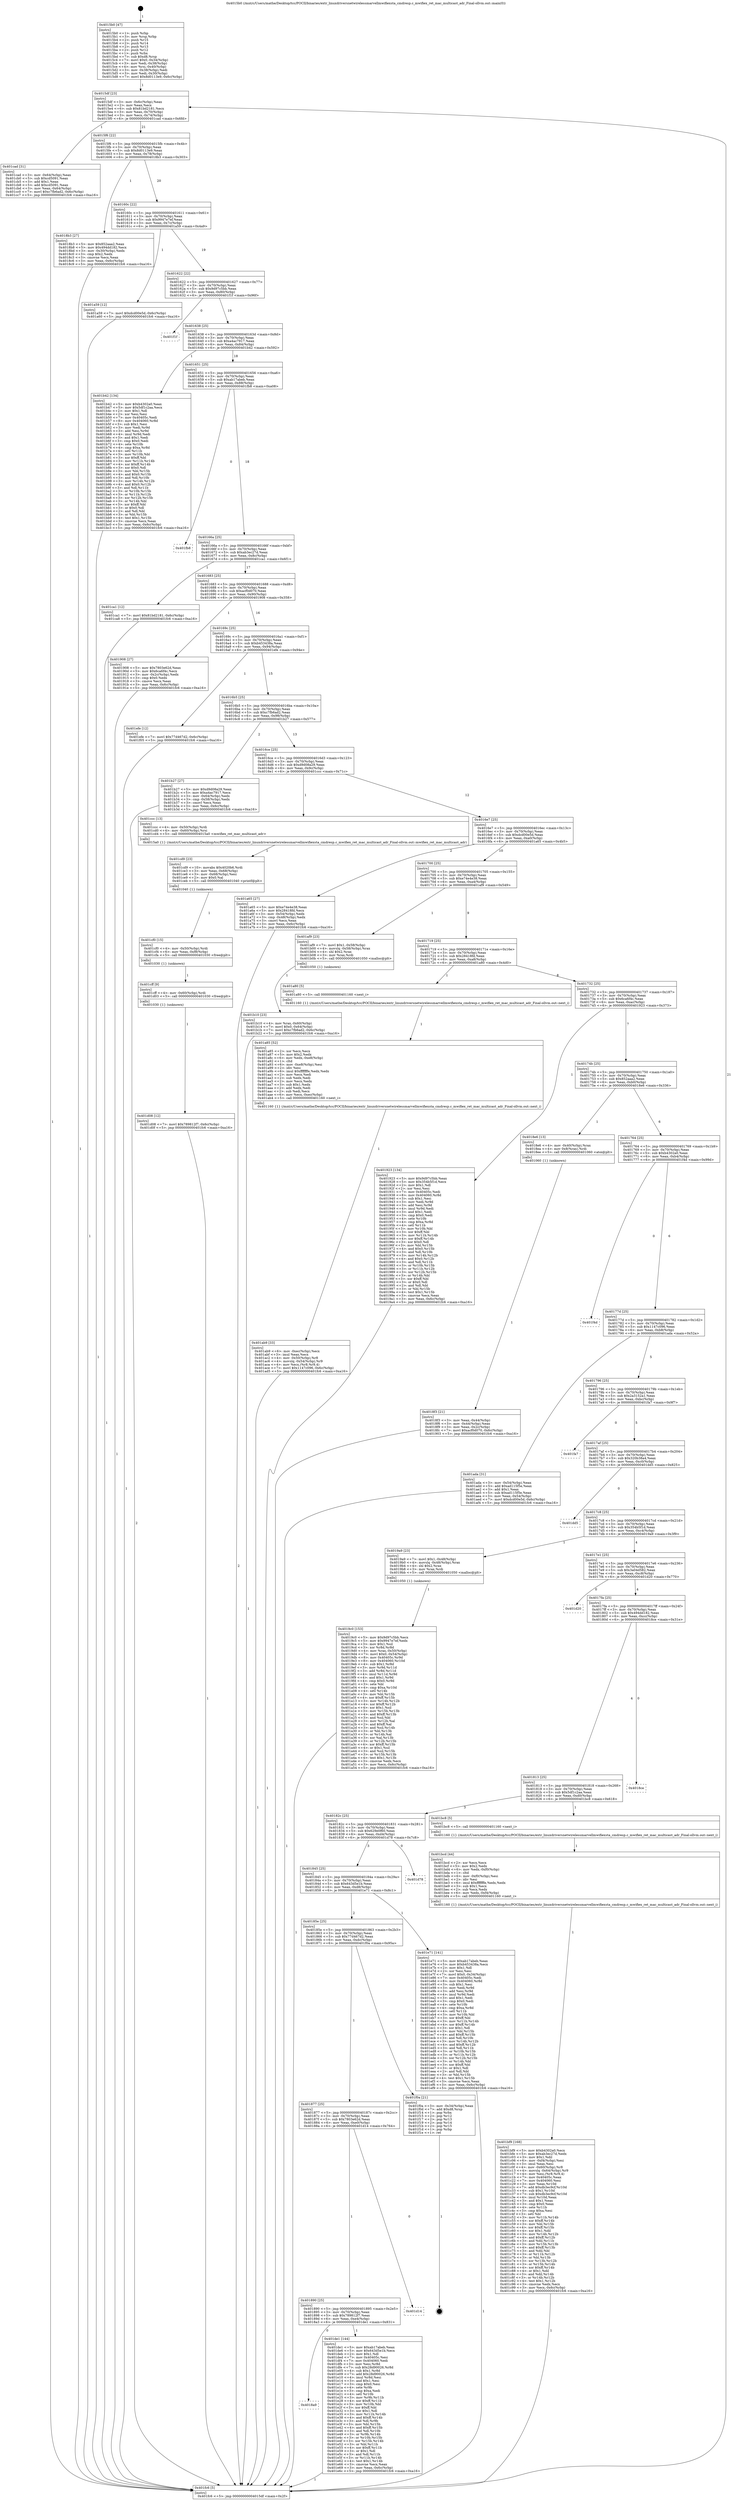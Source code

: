 digraph "0x4015b0" {
  label = "0x4015b0 (/mnt/c/Users/mathe/Desktop/tcc/POCII/binaries/extr_linuxdriversnetwirelessmarvellmwifiexsta_cmdresp.c_mwifiex_ret_mac_multicast_adr_Final-ollvm.out::main(0))"
  labelloc = "t"
  node[shape=record]

  Entry [label="",width=0.3,height=0.3,shape=circle,fillcolor=black,style=filled]
  "0x4015df" [label="{
     0x4015df [23]\l
     | [instrs]\l
     &nbsp;&nbsp;0x4015df \<+3\>: mov -0x6c(%rbp),%eax\l
     &nbsp;&nbsp;0x4015e2 \<+2\>: mov %eax,%ecx\l
     &nbsp;&nbsp;0x4015e4 \<+6\>: sub $0x81bd2181,%ecx\l
     &nbsp;&nbsp;0x4015ea \<+3\>: mov %eax,-0x70(%rbp)\l
     &nbsp;&nbsp;0x4015ed \<+3\>: mov %ecx,-0x74(%rbp)\l
     &nbsp;&nbsp;0x4015f0 \<+6\>: je 0000000000401cad \<main+0x6fd\>\l
  }"]
  "0x401cad" [label="{
     0x401cad [31]\l
     | [instrs]\l
     &nbsp;&nbsp;0x401cad \<+3\>: mov -0x64(%rbp),%eax\l
     &nbsp;&nbsp;0x401cb0 \<+5\>: sub $0xcd5091,%eax\l
     &nbsp;&nbsp;0x401cb5 \<+3\>: add $0x1,%eax\l
     &nbsp;&nbsp;0x401cb8 \<+5\>: add $0xcd5091,%eax\l
     &nbsp;&nbsp;0x401cbd \<+3\>: mov %eax,-0x64(%rbp)\l
     &nbsp;&nbsp;0x401cc0 \<+7\>: movl $0xc7fb6ad2,-0x6c(%rbp)\l
     &nbsp;&nbsp;0x401cc7 \<+5\>: jmp 0000000000401fc6 \<main+0xa16\>\l
  }"]
  "0x4015f6" [label="{
     0x4015f6 [22]\l
     | [instrs]\l
     &nbsp;&nbsp;0x4015f6 \<+5\>: jmp 00000000004015fb \<main+0x4b\>\l
     &nbsp;&nbsp;0x4015fb \<+3\>: mov -0x70(%rbp),%eax\l
     &nbsp;&nbsp;0x4015fe \<+5\>: sub $0x8d0113e9,%eax\l
     &nbsp;&nbsp;0x401603 \<+3\>: mov %eax,-0x78(%rbp)\l
     &nbsp;&nbsp;0x401606 \<+6\>: je 00000000004018b3 \<main+0x303\>\l
  }"]
  Exit [label="",width=0.3,height=0.3,shape=circle,fillcolor=black,style=filled,peripheries=2]
  "0x4018b3" [label="{
     0x4018b3 [27]\l
     | [instrs]\l
     &nbsp;&nbsp;0x4018b3 \<+5\>: mov $0x852aaa2,%eax\l
     &nbsp;&nbsp;0x4018b8 \<+5\>: mov $0x494dd182,%ecx\l
     &nbsp;&nbsp;0x4018bd \<+3\>: mov -0x30(%rbp),%edx\l
     &nbsp;&nbsp;0x4018c0 \<+3\>: cmp $0x2,%edx\l
     &nbsp;&nbsp;0x4018c3 \<+3\>: cmovne %ecx,%eax\l
     &nbsp;&nbsp;0x4018c6 \<+3\>: mov %eax,-0x6c(%rbp)\l
     &nbsp;&nbsp;0x4018c9 \<+5\>: jmp 0000000000401fc6 \<main+0xa16\>\l
  }"]
  "0x40160c" [label="{
     0x40160c [22]\l
     | [instrs]\l
     &nbsp;&nbsp;0x40160c \<+5\>: jmp 0000000000401611 \<main+0x61\>\l
     &nbsp;&nbsp;0x401611 \<+3\>: mov -0x70(%rbp),%eax\l
     &nbsp;&nbsp;0x401614 \<+5\>: sub $0x9947e7ef,%eax\l
     &nbsp;&nbsp;0x401619 \<+3\>: mov %eax,-0x7c(%rbp)\l
     &nbsp;&nbsp;0x40161c \<+6\>: je 0000000000401a59 \<main+0x4a9\>\l
  }"]
  "0x401fc6" [label="{
     0x401fc6 [5]\l
     | [instrs]\l
     &nbsp;&nbsp;0x401fc6 \<+5\>: jmp 00000000004015df \<main+0x2f\>\l
  }"]
  "0x4015b0" [label="{
     0x4015b0 [47]\l
     | [instrs]\l
     &nbsp;&nbsp;0x4015b0 \<+1\>: push %rbp\l
     &nbsp;&nbsp;0x4015b1 \<+3\>: mov %rsp,%rbp\l
     &nbsp;&nbsp;0x4015b4 \<+2\>: push %r15\l
     &nbsp;&nbsp;0x4015b6 \<+2\>: push %r14\l
     &nbsp;&nbsp;0x4015b8 \<+2\>: push %r13\l
     &nbsp;&nbsp;0x4015ba \<+2\>: push %r12\l
     &nbsp;&nbsp;0x4015bc \<+1\>: push %rbx\l
     &nbsp;&nbsp;0x4015bd \<+7\>: sub $0xd8,%rsp\l
     &nbsp;&nbsp;0x4015c4 \<+7\>: movl $0x0,-0x34(%rbp)\l
     &nbsp;&nbsp;0x4015cb \<+3\>: mov %edi,-0x38(%rbp)\l
     &nbsp;&nbsp;0x4015ce \<+4\>: mov %rsi,-0x40(%rbp)\l
     &nbsp;&nbsp;0x4015d2 \<+3\>: mov -0x38(%rbp),%edi\l
     &nbsp;&nbsp;0x4015d5 \<+3\>: mov %edi,-0x30(%rbp)\l
     &nbsp;&nbsp;0x4015d8 \<+7\>: movl $0x8d0113e9,-0x6c(%rbp)\l
  }"]
  "0x4018a9" [label="{
     0x4018a9\l
  }", style=dashed]
  "0x401a59" [label="{
     0x401a59 [12]\l
     | [instrs]\l
     &nbsp;&nbsp;0x401a59 \<+7\>: movl $0xdcd00e5d,-0x6c(%rbp)\l
     &nbsp;&nbsp;0x401a60 \<+5\>: jmp 0000000000401fc6 \<main+0xa16\>\l
  }"]
  "0x401622" [label="{
     0x401622 [22]\l
     | [instrs]\l
     &nbsp;&nbsp;0x401622 \<+5\>: jmp 0000000000401627 \<main+0x77\>\l
     &nbsp;&nbsp;0x401627 \<+3\>: mov -0x70(%rbp),%eax\l
     &nbsp;&nbsp;0x40162a \<+5\>: sub $0x9d97c5bb,%eax\l
     &nbsp;&nbsp;0x40162f \<+3\>: mov %eax,-0x80(%rbp)\l
     &nbsp;&nbsp;0x401632 \<+6\>: je 0000000000401f1f \<main+0x96f\>\l
  }"]
  "0x401de1" [label="{
     0x401de1 [144]\l
     | [instrs]\l
     &nbsp;&nbsp;0x401de1 \<+5\>: mov $0xab17abeb,%eax\l
     &nbsp;&nbsp;0x401de6 \<+5\>: mov $0x643d5e1b,%ecx\l
     &nbsp;&nbsp;0x401deb \<+2\>: mov $0x1,%dl\l
     &nbsp;&nbsp;0x401ded \<+7\>: mov 0x40405c,%esi\l
     &nbsp;&nbsp;0x401df4 \<+7\>: mov 0x404060,%edi\l
     &nbsp;&nbsp;0x401dfb \<+3\>: mov %esi,%r8d\l
     &nbsp;&nbsp;0x401dfe \<+7\>: sub $0x28d90026,%r8d\l
     &nbsp;&nbsp;0x401e05 \<+4\>: sub $0x1,%r8d\l
     &nbsp;&nbsp;0x401e09 \<+7\>: add $0x28d90026,%r8d\l
     &nbsp;&nbsp;0x401e10 \<+4\>: imul %r8d,%esi\l
     &nbsp;&nbsp;0x401e14 \<+3\>: and $0x1,%esi\l
     &nbsp;&nbsp;0x401e17 \<+3\>: cmp $0x0,%esi\l
     &nbsp;&nbsp;0x401e1a \<+4\>: sete %r9b\l
     &nbsp;&nbsp;0x401e1e \<+3\>: cmp $0xa,%edi\l
     &nbsp;&nbsp;0x401e21 \<+4\>: setl %r10b\l
     &nbsp;&nbsp;0x401e25 \<+3\>: mov %r9b,%r11b\l
     &nbsp;&nbsp;0x401e28 \<+4\>: xor $0xff,%r11b\l
     &nbsp;&nbsp;0x401e2c \<+3\>: mov %r10b,%bl\l
     &nbsp;&nbsp;0x401e2f \<+3\>: xor $0xff,%bl\l
     &nbsp;&nbsp;0x401e32 \<+3\>: xor $0x1,%dl\l
     &nbsp;&nbsp;0x401e35 \<+3\>: mov %r11b,%r14b\l
     &nbsp;&nbsp;0x401e38 \<+4\>: and $0xff,%r14b\l
     &nbsp;&nbsp;0x401e3c \<+3\>: and %dl,%r9b\l
     &nbsp;&nbsp;0x401e3f \<+3\>: mov %bl,%r15b\l
     &nbsp;&nbsp;0x401e42 \<+4\>: and $0xff,%r15b\l
     &nbsp;&nbsp;0x401e46 \<+3\>: and %dl,%r10b\l
     &nbsp;&nbsp;0x401e49 \<+3\>: or %r9b,%r14b\l
     &nbsp;&nbsp;0x401e4c \<+3\>: or %r10b,%r15b\l
     &nbsp;&nbsp;0x401e4f \<+3\>: xor %r15b,%r14b\l
     &nbsp;&nbsp;0x401e52 \<+3\>: or %bl,%r11b\l
     &nbsp;&nbsp;0x401e55 \<+4\>: xor $0xff,%r11b\l
     &nbsp;&nbsp;0x401e59 \<+3\>: or $0x1,%dl\l
     &nbsp;&nbsp;0x401e5c \<+3\>: and %dl,%r11b\l
     &nbsp;&nbsp;0x401e5f \<+3\>: or %r11b,%r14b\l
     &nbsp;&nbsp;0x401e62 \<+4\>: test $0x1,%r14b\l
     &nbsp;&nbsp;0x401e66 \<+3\>: cmovne %ecx,%eax\l
     &nbsp;&nbsp;0x401e69 \<+3\>: mov %eax,-0x6c(%rbp)\l
     &nbsp;&nbsp;0x401e6c \<+5\>: jmp 0000000000401fc6 \<main+0xa16\>\l
  }"]
  "0x401f1f" [label="{
     0x401f1f\l
  }", style=dashed]
  "0x401638" [label="{
     0x401638 [25]\l
     | [instrs]\l
     &nbsp;&nbsp;0x401638 \<+5\>: jmp 000000000040163d \<main+0x8d\>\l
     &nbsp;&nbsp;0x40163d \<+3\>: mov -0x70(%rbp),%eax\l
     &nbsp;&nbsp;0x401640 \<+5\>: sub $0xa4ac7917,%eax\l
     &nbsp;&nbsp;0x401645 \<+6\>: mov %eax,-0x84(%rbp)\l
     &nbsp;&nbsp;0x40164b \<+6\>: je 0000000000401b42 \<main+0x592\>\l
  }"]
  "0x401890" [label="{
     0x401890 [25]\l
     | [instrs]\l
     &nbsp;&nbsp;0x401890 \<+5\>: jmp 0000000000401895 \<main+0x2e5\>\l
     &nbsp;&nbsp;0x401895 \<+3\>: mov -0x70(%rbp),%eax\l
     &nbsp;&nbsp;0x401898 \<+5\>: sub $0x789812f7,%eax\l
     &nbsp;&nbsp;0x40189d \<+6\>: mov %eax,-0xe4(%rbp)\l
     &nbsp;&nbsp;0x4018a3 \<+6\>: je 0000000000401de1 \<main+0x831\>\l
  }"]
  "0x401b42" [label="{
     0x401b42 [134]\l
     | [instrs]\l
     &nbsp;&nbsp;0x401b42 \<+5\>: mov $0xb4302a0,%eax\l
     &nbsp;&nbsp;0x401b47 \<+5\>: mov $0x5df1c2aa,%ecx\l
     &nbsp;&nbsp;0x401b4c \<+2\>: mov $0x1,%dl\l
     &nbsp;&nbsp;0x401b4e \<+2\>: xor %esi,%esi\l
     &nbsp;&nbsp;0x401b50 \<+7\>: mov 0x40405c,%edi\l
     &nbsp;&nbsp;0x401b57 \<+8\>: mov 0x404060,%r8d\l
     &nbsp;&nbsp;0x401b5f \<+3\>: sub $0x1,%esi\l
     &nbsp;&nbsp;0x401b62 \<+3\>: mov %edi,%r9d\l
     &nbsp;&nbsp;0x401b65 \<+3\>: add %esi,%r9d\l
     &nbsp;&nbsp;0x401b68 \<+4\>: imul %r9d,%edi\l
     &nbsp;&nbsp;0x401b6c \<+3\>: and $0x1,%edi\l
     &nbsp;&nbsp;0x401b6f \<+3\>: cmp $0x0,%edi\l
     &nbsp;&nbsp;0x401b72 \<+4\>: sete %r10b\l
     &nbsp;&nbsp;0x401b76 \<+4\>: cmp $0xa,%r8d\l
     &nbsp;&nbsp;0x401b7a \<+4\>: setl %r11b\l
     &nbsp;&nbsp;0x401b7e \<+3\>: mov %r10b,%bl\l
     &nbsp;&nbsp;0x401b81 \<+3\>: xor $0xff,%bl\l
     &nbsp;&nbsp;0x401b84 \<+3\>: mov %r11b,%r14b\l
     &nbsp;&nbsp;0x401b87 \<+4\>: xor $0xff,%r14b\l
     &nbsp;&nbsp;0x401b8b \<+3\>: xor $0x0,%dl\l
     &nbsp;&nbsp;0x401b8e \<+3\>: mov %bl,%r15b\l
     &nbsp;&nbsp;0x401b91 \<+4\>: and $0x0,%r15b\l
     &nbsp;&nbsp;0x401b95 \<+3\>: and %dl,%r10b\l
     &nbsp;&nbsp;0x401b98 \<+3\>: mov %r14b,%r12b\l
     &nbsp;&nbsp;0x401b9b \<+4\>: and $0x0,%r12b\l
     &nbsp;&nbsp;0x401b9f \<+3\>: and %dl,%r11b\l
     &nbsp;&nbsp;0x401ba2 \<+3\>: or %r10b,%r15b\l
     &nbsp;&nbsp;0x401ba5 \<+3\>: or %r11b,%r12b\l
     &nbsp;&nbsp;0x401ba8 \<+3\>: xor %r12b,%r15b\l
     &nbsp;&nbsp;0x401bab \<+3\>: or %r14b,%bl\l
     &nbsp;&nbsp;0x401bae \<+3\>: xor $0xff,%bl\l
     &nbsp;&nbsp;0x401bb1 \<+3\>: or $0x0,%dl\l
     &nbsp;&nbsp;0x401bb4 \<+2\>: and %dl,%bl\l
     &nbsp;&nbsp;0x401bb6 \<+3\>: or %bl,%r15b\l
     &nbsp;&nbsp;0x401bb9 \<+4\>: test $0x1,%r15b\l
     &nbsp;&nbsp;0x401bbd \<+3\>: cmovne %ecx,%eax\l
     &nbsp;&nbsp;0x401bc0 \<+3\>: mov %eax,-0x6c(%rbp)\l
     &nbsp;&nbsp;0x401bc3 \<+5\>: jmp 0000000000401fc6 \<main+0xa16\>\l
  }"]
  "0x401651" [label="{
     0x401651 [25]\l
     | [instrs]\l
     &nbsp;&nbsp;0x401651 \<+5\>: jmp 0000000000401656 \<main+0xa6\>\l
     &nbsp;&nbsp;0x401656 \<+3\>: mov -0x70(%rbp),%eax\l
     &nbsp;&nbsp;0x401659 \<+5\>: sub $0xab17abeb,%eax\l
     &nbsp;&nbsp;0x40165e \<+6\>: mov %eax,-0x88(%rbp)\l
     &nbsp;&nbsp;0x401664 \<+6\>: je 0000000000401fb8 \<main+0xa08\>\l
  }"]
  "0x401d14" [label="{
     0x401d14\l
  }", style=dashed]
  "0x401fb8" [label="{
     0x401fb8\l
  }", style=dashed]
  "0x40166a" [label="{
     0x40166a [25]\l
     | [instrs]\l
     &nbsp;&nbsp;0x40166a \<+5\>: jmp 000000000040166f \<main+0xbf\>\l
     &nbsp;&nbsp;0x40166f \<+3\>: mov -0x70(%rbp),%eax\l
     &nbsp;&nbsp;0x401672 \<+5\>: sub $0xab3ec27d,%eax\l
     &nbsp;&nbsp;0x401677 \<+6\>: mov %eax,-0x8c(%rbp)\l
     &nbsp;&nbsp;0x40167d \<+6\>: je 0000000000401ca1 \<main+0x6f1\>\l
  }"]
  "0x401877" [label="{
     0x401877 [25]\l
     | [instrs]\l
     &nbsp;&nbsp;0x401877 \<+5\>: jmp 000000000040187c \<main+0x2cc\>\l
     &nbsp;&nbsp;0x40187c \<+3\>: mov -0x70(%rbp),%eax\l
     &nbsp;&nbsp;0x40187f \<+5\>: sub $0x7803e62d,%eax\l
     &nbsp;&nbsp;0x401884 \<+6\>: mov %eax,-0xe0(%rbp)\l
     &nbsp;&nbsp;0x40188a \<+6\>: je 0000000000401d14 \<main+0x764\>\l
  }"]
  "0x401ca1" [label="{
     0x401ca1 [12]\l
     | [instrs]\l
     &nbsp;&nbsp;0x401ca1 \<+7\>: movl $0x81bd2181,-0x6c(%rbp)\l
     &nbsp;&nbsp;0x401ca8 \<+5\>: jmp 0000000000401fc6 \<main+0xa16\>\l
  }"]
  "0x401683" [label="{
     0x401683 [25]\l
     | [instrs]\l
     &nbsp;&nbsp;0x401683 \<+5\>: jmp 0000000000401688 \<main+0xd8\>\l
     &nbsp;&nbsp;0x401688 \<+3\>: mov -0x70(%rbp),%eax\l
     &nbsp;&nbsp;0x40168b \<+5\>: sub $0xacf0d070,%eax\l
     &nbsp;&nbsp;0x401690 \<+6\>: mov %eax,-0x90(%rbp)\l
     &nbsp;&nbsp;0x401696 \<+6\>: je 0000000000401908 \<main+0x358\>\l
  }"]
  "0x401f0a" [label="{
     0x401f0a [21]\l
     | [instrs]\l
     &nbsp;&nbsp;0x401f0a \<+3\>: mov -0x34(%rbp),%eax\l
     &nbsp;&nbsp;0x401f0d \<+7\>: add $0xd8,%rsp\l
     &nbsp;&nbsp;0x401f14 \<+1\>: pop %rbx\l
     &nbsp;&nbsp;0x401f15 \<+2\>: pop %r12\l
     &nbsp;&nbsp;0x401f17 \<+2\>: pop %r13\l
     &nbsp;&nbsp;0x401f19 \<+2\>: pop %r14\l
     &nbsp;&nbsp;0x401f1b \<+2\>: pop %r15\l
     &nbsp;&nbsp;0x401f1d \<+1\>: pop %rbp\l
     &nbsp;&nbsp;0x401f1e \<+1\>: ret\l
  }"]
  "0x401908" [label="{
     0x401908 [27]\l
     | [instrs]\l
     &nbsp;&nbsp;0x401908 \<+5\>: mov $0x7803e62d,%eax\l
     &nbsp;&nbsp;0x40190d \<+5\>: mov $0x6ca6f4c,%ecx\l
     &nbsp;&nbsp;0x401912 \<+3\>: mov -0x2c(%rbp),%edx\l
     &nbsp;&nbsp;0x401915 \<+3\>: cmp $0x0,%edx\l
     &nbsp;&nbsp;0x401918 \<+3\>: cmove %ecx,%eax\l
     &nbsp;&nbsp;0x40191b \<+3\>: mov %eax,-0x6c(%rbp)\l
     &nbsp;&nbsp;0x40191e \<+5\>: jmp 0000000000401fc6 \<main+0xa16\>\l
  }"]
  "0x40169c" [label="{
     0x40169c [25]\l
     | [instrs]\l
     &nbsp;&nbsp;0x40169c \<+5\>: jmp 00000000004016a1 \<main+0xf1\>\l
     &nbsp;&nbsp;0x4016a1 \<+3\>: mov -0x70(%rbp),%eax\l
     &nbsp;&nbsp;0x4016a4 \<+5\>: sub $0xb453438a,%eax\l
     &nbsp;&nbsp;0x4016a9 \<+6\>: mov %eax,-0x94(%rbp)\l
     &nbsp;&nbsp;0x4016af \<+6\>: je 0000000000401efe \<main+0x94e\>\l
  }"]
  "0x40185e" [label="{
     0x40185e [25]\l
     | [instrs]\l
     &nbsp;&nbsp;0x40185e \<+5\>: jmp 0000000000401863 \<main+0x2b3\>\l
     &nbsp;&nbsp;0x401863 \<+3\>: mov -0x70(%rbp),%eax\l
     &nbsp;&nbsp;0x401866 \<+5\>: sub $0x77d467d2,%eax\l
     &nbsp;&nbsp;0x40186b \<+6\>: mov %eax,-0xdc(%rbp)\l
     &nbsp;&nbsp;0x401871 \<+6\>: je 0000000000401f0a \<main+0x95a\>\l
  }"]
  "0x401efe" [label="{
     0x401efe [12]\l
     | [instrs]\l
     &nbsp;&nbsp;0x401efe \<+7\>: movl $0x77d467d2,-0x6c(%rbp)\l
     &nbsp;&nbsp;0x401f05 \<+5\>: jmp 0000000000401fc6 \<main+0xa16\>\l
  }"]
  "0x4016b5" [label="{
     0x4016b5 [25]\l
     | [instrs]\l
     &nbsp;&nbsp;0x4016b5 \<+5\>: jmp 00000000004016ba \<main+0x10a\>\l
     &nbsp;&nbsp;0x4016ba \<+3\>: mov -0x70(%rbp),%eax\l
     &nbsp;&nbsp;0x4016bd \<+5\>: sub $0xc7fb6ad2,%eax\l
     &nbsp;&nbsp;0x4016c2 \<+6\>: mov %eax,-0x98(%rbp)\l
     &nbsp;&nbsp;0x4016c8 \<+6\>: je 0000000000401b27 \<main+0x577\>\l
  }"]
  "0x401e71" [label="{
     0x401e71 [141]\l
     | [instrs]\l
     &nbsp;&nbsp;0x401e71 \<+5\>: mov $0xab17abeb,%eax\l
     &nbsp;&nbsp;0x401e76 \<+5\>: mov $0xb453438a,%ecx\l
     &nbsp;&nbsp;0x401e7b \<+2\>: mov $0x1,%dl\l
     &nbsp;&nbsp;0x401e7d \<+2\>: xor %esi,%esi\l
     &nbsp;&nbsp;0x401e7f \<+7\>: movl $0x0,-0x34(%rbp)\l
     &nbsp;&nbsp;0x401e86 \<+7\>: mov 0x40405c,%edi\l
     &nbsp;&nbsp;0x401e8d \<+8\>: mov 0x404060,%r8d\l
     &nbsp;&nbsp;0x401e95 \<+3\>: sub $0x1,%esi\l
     &nbsp;&nbsp;0x401e98 \<+3\>: mov %edi,%r9d\l
     &nbsp;&nbsp;0x401e9b \<+3\>: add %esi,%r9d\l
     &nbsp;&nbsp;0x401e9e \<+4\>: imul %r9d,%edi\l
     &nbsp;&nbsp;0x401ea2 \<+3\>: and $0x1,%edi\l
     &nbsp;&nbsp;0x401ea5 \<+3\>: cmp $0x0,%edi\l
     &nbsp;&nbsp;0x401ea8 \<+4\>: sete %r10b\l
     &nbsp;&nbsp;0x401eac \<+4\>: cmp $0xa,%r8d\l
     &nbsp;&nbsp;0x401eb0 \<+4\>: setl %r11b\l
     &nbsp;&nbsp;0x401eb4 \<+3\>: mov %r10b,%bl\l
     &nbsp;&nbsp;0x401eb7 \<+3\>: xor $0xff,%bl\l
     &nbsp;&nbsp;0x401eba \<+3\>: mov %r11b,%r14b\l
     &nbsp;&nbsp;0x401ebd \<+4\>: xor $0xff,%r14b\l
     &nbsp;&nbsp;0x401ec1 \<+3\>: xor $0x1,%dl\l
     &nbsp;&nbsp;0x401ec4 \<+3\>: mov %bl,%r15b\l
     &nbsp;&nbsp;0x401ec7 \<+4\>: and $0xff,%r15b\l
     &nbsp;&nbsp;0x401ecb \<+3\>: and %dl,%r10b\l
     &nbsp;&nbsp;0x401ece \<+3\>: mov %r14b,%r12b\l
     &nbsp;&nbsp;0x401ed1 \<+4\>: and $0xff,%r12b\l
     &nbsp;&nbsp;0x401ed5 \<+3\>: and %dl,%r11b\l
     &nbsp;&nbsp;0x401ed8 \<+3\>: or %r10b,%r15b\l
     &nbsp;&nbsp;0x401edb \<+3\>: or %r11b,%r12b\l
     &nbsp;&nbsp;0x401ede \<+3\>: xor %r12b,%r15b\l
     &nbsp;&nbsp;0x401ee1 \<+3\>: or %r14b,%bl\l
     &nbsp;&nbsp;0x401ee4 \<+3\>: xor $0xff,%bl\l
     &nbsp;&nbsp;0x401ee7 \<+3\>: or $0x1,%dl\l
     &nbsp;&nbsp;0x401eea \<+2\>: and %dl,%bl\l
     &nbsp;&nbsp;0x401eec \<+3\>: or %bl,%r15b\l
     &nbsp;&nbsp;0x401eef \<+4\>: test $0x1,%r15b\l
     &nbsp;&nbsp;0x401ef3 \<+3\>: cmovne %ecx,%eax\l
     &nbsp;&nbsp;0x401ef6 \<+3\>: mov %eax,-0x6c(%rbp)\l
     &nbsp;&nbsp;0x401ef9 \<+5\>: jmp 0000000000401fc6 \<main+0xa16\>\l
  }"]
  "0x401b27" [label="{
     0x401b27 [27]\l
     | [instrs]\l
     &nbsp;&nbsp;0x401b27 \<+5\>: mov $0xd9d08a29,%eax\l
     &nbsp;&nbsp;0x401b2c \<+5\>: mov $0xa4ac7917,%ecx\l
     &nbsp;&nbsp;0x401b31 \<+3\>: mov -0x64(%rbp),%edx\l
     &nbsp;&nbsp;0x401b34 \<+3\>: cmp -0x58(%rbp),%edx\l
     &nbsp;&nbsp;0x401b37 \<+3\>: cmovl %ecx,%eax\l
     &nbsp;&nbsp;0x401b3a \<+3\>: mov %eax,-0x6c(%rbp)\l
     &nbsp;&nbsp;0x401b3d \<+5\>: jmp 0000000000401fc6 \<main+0xa16\>\l
  }"]
  "0x4016ce" [label="{
     0x4016ce [25]\l
     | [instrs]\l
     &nbsp;&nbsp;0x4016ce \<+5\>: jmp 00000000004016d3 \<main+0x123\>\l
     &nbsp;&nbsp;0x4016d3 \<+3\>: mov -0x70(%rbp),%eax\l
     &nbsp;&nbsp;0x4016d6 \<+5\>: sub $0xd9d08a29,%eax\l
     &nbsp;&nbsp;0x4016db \<+6\>: mov %eax,-0x9c(%rbp)\l
     &nbsp;&nbsp;0x4016e1 \<+6\>: je 0000000000401ccc \<main+0x71c\>\l
  }"]
  "0x401845" [label="{
     0x401845 [25]\l
     | [instrs]\l
     &nbsp;&nbsp;0x401845 \<+5\>: jmp 000000000040184a \<main+0x29a\>\l
     &nbsp;&nbsp;0x40184a \<+3\>: mov -0x70(%rbp),%eax\l
     &nbsp;&nbsp;0x40184d \<+5\>: sub $0x643d5e1b,%eax\l
     &nbsp;&nbsp;0x401852 \<+6\>: mov %eax,-0xd8(%rbp)\l
     &nbsp;&nbsp;0x401858 \<+6\>: je 0000000000401e71 \<main+0x8c1\>\l
  }"]
  "0x401ccc" [label="{
     0x401ccc [13]\l
     | [instrs]\l
     &nbsp;&nbsp;0x401ccc \<+4\>: mov -0x50(%rbp),%rdi\l
     &nbsp;&nbsp;0x401cd0 \<+4\>: mov -0x60(%rbp),%rsi\l
     &nbsp;&nbsp;0x401cd4 \<+5\>: call 00000000004015a0 \<mwifiex_ret_mac_multicast_adr\>\l
     | [calls]\l
     &nbsp;&nbsp;0x4015a0 \{1\} (/mnt/c/Users/mathe/Desktop/tcc/POCII/binaries/extr_linuxdriversnetwirelessmarvellmwifiexsta_cmdresp.c_mwifiex_ret_mac_multicast_adr_Final-ollvm.out::mwifiex_ret_mac_multicast_adr)\l
  }"]
  "0x4016e7" [label="{
     0x4016e7 [25]\l
     | [instrs]\l
     &nbsp;&nbsp;0x4016e7 \<+5\>: jmp 00000000004016ec \<main+0x13c\>\l
     &nbsp;&nbsp;0x4016ec \<+3\>: mov -0x70(%rbp),%eax\l
     &nbsp;&nbsp;0x4016ef \<+5\>: sub $0xdcd00e5d,%eax\l
     &nbsp;&nbsp;0x4016f4 \<+6\>: mov %eax,-0xa0(%rbp)\l
     &nbsp;&nbsp;0x4016fa \<+6\>: je 0000000000401a65 \<main+0x4b5\>\l
  }"]
  "0x401d78" [label="{
     0x401d78\l
  }", style=dashed]
  "0x401a65" [label="{
     0x401a65 [27]\l
     | [instrs]\l
     &nbsp;&nbsp;0x401a65 \<+5\>: mov $0xe74e4e38,%eax\l
     &nbsp;&nbsp;0x401a6a \<+5\>: mov $0x28418fd,%ecx\l
     &nbsp;&nbsp;0x401a6f \<+3\>: mov -0x54(%rbp),%edx\l
     &nbsp;&nbsp;0x401a72 \<+3\>: cmp -0x48(%rbp),%edx\l
     &nbsp;&nbsp;0x401a75 \<+3\>: cmovl %ecx,%eax\l
     &nbsp;&nbsp;0x401a78 \<+3\>: mov %eax,-0x6c(%rbp)\l
     &nbsp;&nbsp;0x401a7b \<+5\>: jmp 0000000000401fc6 \<main+0xa16\>\l
  }"]
  "0x401700" [label="{
     0x401700 [25]\l
     | [instrs]\l
     &nbsp;&nbsp;0x401700 \<+5\>: jmp 0000000000401705 \<main+0x155\>\l
     &nbsp;&nbsp;0x401705 \<+3\>: mov -0x70(%rbp),%eax\l
     &nbsp;&nbsp;0x401708 \<+5\>: sub $0xe74e4e38,%eax\l
     &nbsp;&nbsp;0x40170d \<+6\>: mov %eax,-0xa4(%rbp)\l
     &nbsp;&nbsp;0x401713 \<+6\>: je 0000000000401af9 \<main+0x549\>\l
  }"]
  "0x401d08" [label="{
     0x401d08 [12]\l
     | [instrs]\l
     &nbsp;&nbsp;0x401d08 \<+7\>: movl $0x789812f7,-0x6c(%rbp)\l
     &nbsp;&nbsp;0x401d0f \<+5\>: jmp 0000000000401fc6 \<main+0xa16\>\l
  }"]
  "0x401af9" [label="{
     0x401af9 [23]\l
     | [instrs]\l
     &nbsp;&nbsp;0x401af9 \<+7\>: movl $0x1,-0x58(%rbp)\l
     &nbsp;&nbsp;0x401b00 \<+4\>: movslq -0x58(%rbp),%rax\l
     &nbsp;&nbsp;0x401b04 \<+4\>: shl $0x2,%rax\l
     &nbsp;&nbsp;0x401b08 \<+3\>: mov %rax,%rdi\l
     &nbsp;&nbsp;0x401b0b \<+5\>: call 0000000000401050 \<malloc@plt\>\l
     | [calls]\l
     &nbsp;&nbsp;0x401050 \{1\} (unknown)\l
  }"]
  "0x401719" [label="{
     0x401719 [25]\l
     | [instrs]\l
     &nbsp;&nbsp;0x401719 \<+5\>: jmp 000000000040171e \<main+0x16e\>\l
     &nbsp;&nbsp;0x40171e \<+3\>: mov -0x70(%rbp),%eax\l
     &nbsp;&nbsp;0x401721 \<+5\>: sub $0x28418fd,%eax\l
     &nbsp;&nbsp;0x401726 \<+6\>: mov %eax,-0xa8(%rbp)\l
     &nbsp;&nbsp;0x40172c \<+6\>: je 0000000000401a80 \<main+0x4d0\>\l
  }"]
  "0x401cff" [label="{
     0x401cff [9]\l
     | [instrs]\l
     &nbsp;&nbsp;0x401cff \<+4\>: mov -0x60(%rbp),%rdi\l
     &nbsp;&nbsp;0x401d03 \<+5\>: call 0000000000401030 \<free@plt\>\l
     | [calls]\l
     &nbsp;&nbsp;0x401030 \{1\} (unknown)\l
  }"]
  "0x401a80" [label="{
     0x401a80 [5]\l
     | [instrs]\l
     &nbsp;&nbsp;0x401a80 \<+5\>: call 0000000000401160 \<next_i\>\l
     | [calls]\l
     &nbsp;&nbsp;0x401160 \{1\} (/mnt/c/Users/mathe/Desktop/tcc/POCII/binaries/extr_linuxdriversnetwirelessmarvellmwifiexsta_cmdresp.c_mwifiex_ret_mac_multicast_adr_Final-ollvm.out::next_i)\l
  }"]
  "0x401732" [label="{
     0x401732 [25]\l
     | [instrs]\l
     &nbsp;&nbsp;0x401732 \<+5\>: jmp 0000000000401737 \<main+0x187\>\l
     &nbsp;&nbsp;0x401737 \<+3\>: mov -0x70(%rbp),%eax\l
     &nbsp;&nbsp;0x40173a \<+5\>: sub $0x6ca6f4c,%eax\l
     &nbsp;&nbsp;0x40173f \<+6\>: mov %eax,-0xac(%rbp)\l
     &nbsp;&nbsp;0x401745 \<+6\>: je 0000000000401923 \<main+0x373\>\l
  }"]
  "0x401cf0" [label="{
     0x401cf0 [15]\l
     | [instrs]\l
     &nbsp;&nbsp;0x401cf0 \<+4\>: mov -0x50(%rbp),%rdi\l
     &nbsp;&nbsp;0x401cf4 \<+6\>: mov %eax,-0xf8(%rbp)\l
     &nbsp;&nbsp;0x401cfa \<+5\>: call 0000000000401030 \<free@plt\>\l
     | [calls]\l
     &nbsp;&nbsp;0x401030 \{1\} (unknown)\l
  }"]
  "0x401923" [label="{
     0x401923 [134]\l
     | [instrs]\l
     &nbsp;&nbsp;0x401923 \<+5\>: mov $0x9d97c5bb,%eax\l
     &nbsp;&nbsp;0x401928 \<+5\>: mov $0x354b5f1d,%ecx\l
     &nbsp;&nbsp;0x40192d \<+2\>: mov $0x1,%dl\l
     &nbsp;&nbsp;0x40192f \<+2\>: xor %esi,%esi\l
     &nbsp;&nbsp;0x401931 \<+7\>: mov 0x40405c,%edi\l
     &nbsp;&nbsp;0x401938 \<+8\>: mov 0x404060,%r8d\l
     &nbsp;&nbsp;0x401940 \<+3\>: sub $0x1,%esi\l
     &nbsp;&nbsp;0x401943 \<+3\>: mov %edi,%r9d\l
     &nbsp;&nbsp;0x401946 \<+3\>: add %esi,%r9d\l
     &nbsp;&nbsp;0x401949 \<+4\>: imul %r9d,%edi\l
     &nbsp;&nbsp;0x40194d \<+3\>: and $0x1,%edi\l
     &nbsp;&nbsp;0x401950 \<+3\>: cmp $0x0,%edi\l
     &nbsp;&nbsp;0x401953 \<+4\>: sete %r10b\l
     &nbsp;&nbsp;0x401957 \<+4\>: cmp $0xa,%r8d\l
     &nbsp;&nbsp;0x40195b \<+4\>: setl %r11b\l
     &nbsp;&nbsp;0x40195f \<+3\>: mov %r10b,%bl\l
     &nbsp;&nbsp;0x401962 \<+3\>: xor $0xff,%bl\l
     &nbsp;&nbsp;0x401965 \<+3\>: mov %r11b,%r14b\l
     &nbsp;&nbsp;0x401968 \<+4\>: xor $0xff,%r14b\l
     &nbsp;&nbsp;0x40196c \<+3\>: xor $0x0,%dl\l
     &nbsp;&nbsp;0x40196f \<+3\>: mov %bl,%r15b\l
     &nbsp;&nbsp;0x401972 \<+4\>: and $0x0,%r15b\l
     &nbsp;&nbsp;0x401976 \<+3\>: and %dl,%r10b\l
     &nbsp;&nbsp;0x401979 \<+3\>: mov %r14b,%r12b\l
     &nbsp;&nbsp;0x40197c \<+4\>: and $0x0,%r12b\l
     &nbsp;&nbsp;0x401980 \<+3\>: and %dl,%r11b\l
     &nbsp;&nbsp;0x401983 \<+3\>: or %r10b,%r15b\l
     &nbsp;&nbsp;0x401986 \<+3\>: or %r11b,%r12b\l
     &nbsp;&nbsp;0x401989 \<+3\>: xor %r12b,%r15b\l
     &nbsp;&nbsp;0x40198c \<+3\>: or %r14b,%bl\l
     &nbsp;&nbsp;0x40198f \<+3\>: xor $0xff,%bl\l
     &nbsp;&nbsp;0x401992 \<+3\>: or $0x0,%dl\l
     &nbsp;&nbsp;0x401995 \<+2\>: and %dl,%bl\l
     &nbsp;&nbsp;0x401997 \<+3\>: or %bl,%r15b\l
     &nbsp;&nbsp;0x40199a \<+4\>: test $0x1,%r15b\l
     &nbsp;&nbsp;0x40199e \<+3\>: cmovne %ecx,%eax\l
     &nbsp;&nbsp;0x4019a1 \<+3\>: mov %eax,-0x6c(%rbp)\l
     &nbsp;&nbsp;0x4019a4 \<+5\>: jmp 0000000000401fc6 \<main+0xa16\>\l
  }"]
  "0x40174b" [label="{
     0x40174b [25]\l
     | [instrs]\l
     &nbsp;&nbsp;0x40174b \<+5\>: jmp 0000000000401750 \<main+0x1a0\>\l
     &nbsp;&nbsp;0x401750 \<+3\>: mov -0x70(%rbp),%eax\l
     &nbsp;&nbsp;0x401753 \<+5\>: sub $0x852aaa2,%eax\l
     &nbsp;&nbsp;0x401758 \<+6\>: mov %eax,-0xb0(%rbp)\l
     &nbsp;&nbsp;0x40175e \<+6\>: je 00000000004018e6 \<main+0x336\>\l
  }"]
  "0x401cd9" [label="{
     0x401cd9 [23]\l
     | [instrs]\l
     &nbsp;&nbsp;0x401cd9 \<+10\>: movabs $0x4020b6,%rdi\l
     &nbsp;&nbsp;0x401ce3 \<+3\>: mov %eax,-0x68(%rbp)\l
     &nbsp;&nbsp;0x401ce6 \<+3\>: mov -0x68(%rbp),%esi\l
     &nbsp;&nbsp;0x401ce9 \<+2\>: mov $0x0,%al\l
     &nbsp;&nbsp;0x401ceb \<+5\>: call 0000000000401040 \<printf@plt\>\l
     | [calls]\l
     &nbsp;&nbsp;0x401040 \{1\} (unknown)\l
  }"]
  "0x4018e6" [label="{
     0x4018e6 [13]\l
     | [instrs]\l
     &nbsp;&nbsp;0x4018e6 \<+4\>: mov -0x40(%rbp),%rax\l
     &nbsp;&nbsp;0x4018ea \<+4\>: mov 0x8(%rax),%rdi\l
     &nbsp;&nbsp;0x4018ee \<+5\>: call 0000000000401060 \<atoi@plt\>\l
     | [calls]\l
     &nbsp;&nbsp;0x401060 \{1\} (unknown)\l
  }"]
  "0x401764" [label="{
     0x401764 [25]\l
     | [instrs]\l
     &nbsp;&nbsp;0x401764 \<+5\>: jmp 0000000000401769 \<main+0x1b9\>\l
     &nbsp;&nbsp;0x401769 \<+3\>: mov -0x70(%rbp),%eax\l
     &nbsp;&nbsp;0x40176c \<+5\>: sub $0xb4302a0,%eax\l
     &nbsp;&nbsp;0x401771 \<+6\>: mov %eax,-0xb4(%rbp)\l
     &nbsp;&nbsp;0x401777 \<+6\>: je 0000000000401f4d \<main+0x99d\>\l
  }"]
  "0x4018f3" [label="{
     0x4018f3 [21]\l
     | [instrs]\l
     &nbsp;&nbsp;0x4018f3 \<+3\>: mov %eax,-0x44(%rbp)\l
     &nbsp;&nbsp;0x4018f6 \<+3\>: mov -0x44(%rbp),%eax\l
     &nbsp;&nbsp;0x4018f9 \<+3\>: mov %eax,-0x2c(%rbp)\l
     &nbsp;&nbsp;0x4018fc \<+7\>: movl $0xacf0d070,-0x6c(%rbp)\l
     &nbsp;&nbsp;0x401903 \<+5\>: jmp 0000000000401fc6 \<main+0xa16\>\l
  }"]
  "0x401bf9" [label="{
     0x401bf9 [168]\l
     | [instrs]\l
     &nbsp;&nbsp;0x401bf9 \<+5\>: mov $0xb4302a0,%ecx\l
     &nbsp;&nbsp;0x401bfe \<+5\>: mov $0xab3ec27d,%edx\l
     &nbsp;&nbsp;0x401c03 \<+3\>: mov $0x1,%dil\l
     &nbsp;&nbsp;0x401c06 \<+6\>: mov -0xf4(%rbp),%esi\l
     &nbsp;&nbsp;0x401c0c \<+3\>: imul %eax,%esi\l
     &nbsp;&nbsp;0x401c0f \<+4\>: mov -0x60(%rbp),%r8\l
     &nbsp;&nbsp;0x401c13 \<+4\>: movslq -0x64(%rbp),%r9\l
     &nbsp;&nbsp;0x401c17 \<+4\>: mov %esi,(%r8,%r9,4)\l
     &nbsp;&nbsp;0x401c1b \<+7\>: mov 0x40405c,%eax\l
     &nbsp;&nbsp;0x401c22 \<+7\>: mov 0x404060,%esi\l
     &nbsp;&nbsp;0x401c29 \<+3\>: mov %eax,%r10d\l
     &nbsp;&nbsp;0x401c2c \<+7\>: add $0xdb3ec9cf,%r10d\l
     &nbsp;&nbsp;0x401c33 \<+4\>: sub $0x1,%r10d\l
     &nbsp;&nbsp;0x401c37 \<+7\>: sub $0xdb3ec9cf,%r10d\l
     &nbsp;&nbsp;0x401c3e \<+4\>: imul %r10d,%eax\l
     &nbsp;&nbsp;0x401c42 \<+3\>: and $0x1,%eax\l
     &nbsp;&nbsp;0x401c45 \<+3\>: cmp $0x0,%eax\l
     &nbsp;&nbsp;0x401c48 \<+4\>: sete %r11b\l
     &nbsp;&nbsp;0x401c4c \<+3\>: cmp $0xa,%esi\l
     &nbsp;&nbsp;0x401c4f \<+3\>: setl %bl\l
     &nbsp;&nbsp;0x401c52 \<+3\>: mov %r11b,%r14b\l
     &nbsp;&nbsp;0x401c55 \<+4\>: xor $0xff,%r14b\l
     &nbsp;&nbsp;0x401c59 \<+3\>: mov %bl,%r15b\l
     &nbsp;&nbsp;0x401c5c \<+4\>: xor $0xff,%r15b\l
     &nbsp;&nbsp;0x401c60 \<+4\>: xor $0x1,%dil\l
     &nbsp;&nbsp;0x401c64 \<+3\>: mov %r14b,%r12b\l
     &nbsp;&nbsp;0x401c67 \<+4\>: and $0xff,%r12b\l
     &nbsp;&nbsp;0x401c6b \<+3\>: and %dil,%r11b\l
     &nbsp;&nbsp;0x401c6e \<+3\>: mov %r15b,%r13b\l
     &nbsp;&nbsp;0x401c71 \<+4\>: and $0xff,%r13b\l
     &nbsp;&nbsp;0x401c75 \<+3\>: and %dil,%bl\l
     &nbsp;&nbsp;0x401c78 \<+3\>: or %r11b,%r12b\l
     &nbsp;&nbsp;0x401c7b \<+3\>: or %bl,%r13b\l
     &nbsp;&nbsp;0x401c7e \<+3\>: xor %r13b,%r12b\l
     &nbsp;&nbsp;0x401c81 \<+3\>: or %r15b,%r14b\l
     &nbsp;&nbsp;0x401c84 \<+4\>: xor $0xff,%r14b\l
     &nbsp;&nbsp;0x401c88 \<+4\>: or $0x1,%dil\l
     &nbsp;&nbsp;0x401c8c \<+3\>: and %dil,%r14b\l
     &nbsp;&nbsp;0x401c8f \<+3\>: or %r14b,%r12b\l
     &nbsp;&nbsp;0x401c92 \<+4\>: test $0x1,%r12b\l
     &nbsp;&nbsp;0x401c96 \<+3\>: cmovne %edx,%ecx\l
     &nbsp;&nbsp;0x401c99 \<+3\>: mov %ecx,-0x6c(%rbp)\l
     &nbsp;&nbsp;0x401c9c \<+5\>: jmp 0000000000401fc6 \<main+0xa16\>\l
  }"]
  "0x401f4d" [label="{
     0x401f4d\l
  }", style=dashed]
  "0x40177d" [label="{
     0x40177d [25]\l
     | [instrs]\l
     &nbsp;&nbsp;0x40177d \<+5\>: jmp 0000000000401782 \<main+0x1d2\>\l
     &nbsp;&nbsp;0x401782 \<+3\>: mov -0x70(%rbp),%eax\l
     &nbsp;&nbsp;0x401785 \<+5\>: sub $0x1147c096,%eax\l
     &nbsp;&nbsp;0x40178a \<+6\>: mov %eax,-0xb8(%rbp)\l
     &nbsp;&nbsp;0x401790 \<+6\>: je 0000000000401ada \<main+0x52a\>\l
  }"]
  "0x401bcd" [label="{
     0x401bcd [44]\l
     | [instrs]\l
     &nbsp;&nbsp;0x401bcd \<+2\>: xor %ecx,%ecx\l
     &nbsp;&nbsp;0x401bcf \<+5\>: mov $0x2,%edx\l
     &nbsp;&nbsp;0x401bd4 \<+6\>: mov %edx,-0xf0(%rbp)\l
     &nbsp;&nbsp;0x401bda \<+1\>: cltd\l
     &nbsp;&nbsp;0x401bdb \<+6\>: mov -0xf0(%rbp),%esi\l
     &nbsp;&nbsp;0x401be1 \<+2\>: idiv %esi\l
     &nbsp;&nbsp;0x401be3 \<+6\>: imul $0xfffffffe,%edx,%edx\l
     &nbsp;&nbsp;0x401be9 \<+3\>: sub $0x1,%ecx\l
     &nbsp;&nbsp;0x401bec \<+2\>: sub %ecx,%edx\l
     &nbsp;&nbsp;0x401bee \<+6\>: mov %edx,-0xf4(%rbp)\l
     &nbsp;&nbsp;0x401bf4 \<+5\>: call 0000000000401160 \<next_i\>\l
     | [calls]\l
     &nbsp;&nbsp;0x401160 \{1\} (/mnt/c/Users/mathe/Desktop/tcc/POCII/binaries/extr_linuxdriversnetwirelessmarvellmwifiexsta_cmdresp.c_mwifiex_ret_mac_multicast_adr_Final-ollvm.out::next_i)\l
  }"]
  "0x401ada" [label="{
     0x401ada [31]\l
     | [instrs]\l
     &nbsp;&nbsp;0x401ada \<+3\>: mov -0x54(%rbp),%eax\l
     &nbsp;&nbsp;0x401add \<+5\>: add $0xad115f5e,%eax\l
     &nbsp;&nbsp;0x401ae2 \<+3\>: add $0x1,%eax\l
     &nbsp;&nbsp;0x401ae5 \<+5\>: sub $0xad115f5e,%eax\l
     &nbsp;&nbsp;0x401aea \<+3\>: mov %eax,-0x54(%rbp)\l
     &nbsp;&nbsp;0x401aed \<+7\>: movl $0xdcd00e5d,-0x6c(%rbp)\l
     &nbsp;&nbsp;0x401af4 \<+5\>: jmp 0000000000401fc6 \<main+0xa16\>\l
  }"]
  "0x401796" [label="{
     0x401796 [25]\l
     | [instrs]\l
     &nbsp;&nbsp;0x401796 \<+5\>: jmp 000000000040179b \<main+0x1eb\>\l
     &nbsp;&nbsp;0x40179b \<+3\>: mov -0x70(%rbp),%eax\l
     &nbsp;&nbsp;0x40179e \<+5\>: sub $0x2a3152a1,%eax\l
     &nbsp;&nbsp;0x4017a3 \<+6\>: mov %eax,-0xbc(%rbp)\l
     &nbsp;&nbsp;0x4017a9 \<+6\>: je 0000000000401fa7 \<main+0x9f7\>\l
  }"]
  "0x40182c" [label="{
     0x40182c [25]\l
     | [instrs]\l
     &nbsp;&nbsp;0x40182c \<+5\>: jmp 0000000000401831 \<main+0x281\>\l
     &nbsp;&nbsp;0x401831 \<+3\>: mov -0x70(%rbp),%eax\l
     &nbsp;&nbsp;0x401834 \<+5\>: sub $0x629e0f60,%eax\l
     &nbsp;&nbsp;0x401839 \<+6\>: mov %eax,-0xd4(%rbp)\l
     &nbsp;&nbsp;0x40183f \<+6\>: je 0000000000401d78 \<main+0x7c8\>\l
  }"]
  "0x401fa7" [label="{
     0x401fa7\l
  }", style=dashed]
  "0x4017af" [label="{
     0x4017af [25]\l
     | [instrs]\l
     &nbsp;&nbsp;0x4017af \<+5\>: jmp 00000000004017b4 \<main+0x204\>\l
     &nbsp;&nbsp;0x4017b4 \<+3\>: mov -0x70(%rbp),%eax\l
     &nbsp;&nbsp;0x4017b7 \<+5\>: sub $0x320b38a4,%eax\l
     &nbsp;&nbsp;0x4017bc \<+6\>: mov %eax,-0xc0(%rbp)\l
     &nbsp;&nbsp;0x4017c2 \<+6\>: je 0000000000401dd5 \<main+0x825\>\l
  }"]
  "0x401bc8" [label="{
     0x401bc8 [5]\l
     | [instrs]\l
     &nbsp;&nbsp;0x401bc8 \<+5\>: call 0000000000401160 \<next_i\>\l
     | [calls]\l
     &nbsp;&nbsp;0x401160 \{1\} (/mnt/c/Users/mathe/Desktop/tcc/POCII/binaries/extr_linuxdriversnetwirelessmarvellmwifiexsta_cmdresp.c_mwifiex_ret_mac_multicast_adr_Final-ollvm.out::next_i)\l
  }"]
  "0x401dd5" [label="{
     0x401dd5\l
  }", style=dashed]
  "0x4017c8" [label="{
     0x4017c8 [25]\l
     | [instrs]\l
     &nbsp;&nbsp;0x4017c8 \<+5\>: jmp 00000000004017cd \<main+0x21d\>\l
     &nbsp;&nbsp;0x4017cd \<+3\>: mov -0x70(%rbp),%eax\l
     &nbsp;&nbsp;0x4017d0 \<+5\>: sub $0x354b5f1d,%eax\l
     &nbsp;&nbsp;0x4017d5 \<+6\>: mov %eax,-0xc4(%rbp)\l
     &nbsp;&nbsp;0x4017db \<+6\>: je 00000000004019a9 \<main+0x3f9\>\l
  }"]
  "0x401813" [label="{
     0x401813 [25]\l
     | [instrs]\l
     &nbsp;&nbsp;0x401813 \<+5\>: jmp 0000000000401818 \<main+0x268\>\l
     &nbsp;&nbsp;0x401818 \<+3\>: mov -0x70(%rbp),%eax\l
     &nbsp;&nbsp;0x40181b \<+5\>: sub $0x5df1c2aa,%eax\l
     &nbsp;&nbsp;0x401820 \<+6\>: mov %eax,-0xd0(%rbp)\l
     &nbsp;&nbsp;0x401826 \<+6\>: je 0000000000401bc8 \<main+0x618\>\l
  }"]
  "0x4019a9" [label="{
     0x4019a9 [23]\l
     | [instrs]\l
     &nbsp;&nbsp;0x4019a9 \<+7\>: movl $0x1,-0x48(%rbp)\l
     &nbsp;&nbsp;0x4019b0 \<+4\>: movslq -0x48(%rbp),%rax\l
     &nbsp;&nbsp;0x4019b4 \<+4\>: shl $0x2,%rax\l
     &nbsp;&nbsp;0x4019b8 \<+3\>: mov %rax,%rdi\l
     &nbsp;&nbsp;0x4019bb \<+5\>: call 0000000000401050 \<malloc@plt\>\l
     | [calls]\l
     &nbsp;&nbsp;0x401050 \{1\} (unknown)\l
  }"]
  "0x4017e1" [label="{
     0x4017e1 [25]\l
     | [instrs]\l
     &nbsp;&nbsp;0x4017e1 \<+5\>: jmp 00000000004017e6 \<main+0x236\>\l
     &nbsp;&nbsp;0x4017e6 \<+3\>: mov -0x70(%rbp),%eax\l
     &nbsp;&nbsp;0x4017e9 \<+5\>: sub $0x3a04d582,%eax\l
     &nbsp;&nbsp;0x4017ee \<+6\>: mov %eax,-0xc8(%rbp)\l
     &nbsp;&nbsp;0x4017f4 \<+6\>: je 0000000000401d20 \<main+0x770\>\l
  }"]
  "0x4019c0" [label="{
     0x4019c0 [153]\l
     | [instrs]\l
     &nbsp;&nbsp;0x4019c0 \<+5\>: mov $0x9d97c5bb,%ecx\l
     &nbsp;&nbsp;0x4019c5 \<+5\>: mov $0x9947e7ef,%edx\l
     &nbsp;&nbsp;0x4019ca \<+3\>: mov $0x1,%sil\l
     &nbsp;&nbsp;0x4019cd \<+3\>: xor %r8d,%r8d\l
     &nbsp;&nbsp;0x4019d0 \<+4\>: mov %rax,-0x50(%rbp)\l
     &nbsp;&nbsp;0x4019d4 \<+7\>: movl $0x0,-0x54(%rbp)\l
     &nbsp;&nbsp;0x4019db \<+8\>: mov 0x40405c,%r9d\l
     &nbsp;&nbsp;0x4019e3 \<+8\>: mov 0x404060,%r10d\l
     &nbsp;&nbsp;0x4019eb \<+4\>: sub $0x1,%r8d\l
     &nbsp;&nbsp;0x4019ef \<+3\>: mov %r9d,%r11d\l
     &nbsp;&nbsp;0x4019f2 \<+3\>: add %r8d,%r11d\l
     &nbsp;&nbsp;0x4019f5 \<+4\>: imul %r11d,%r9d\l
     &nbsp;&nbsp;0x4019f9 \<+4\>: and $0x1,%r9d\l
     &nbsp;&nbsp;0x4019fd \<+4\>: cmp $0x0,%r9d\l
     &nbsp;&nbsp;0x401a01 \<+3\>: sete %bl\l
     &nbsp;&nbsp;0x401a04 \<+4\>: cmp $0xa,%r10d\l
     &nbsp;&nbsp;0x401a08 \<+4\>: setl %r14b\l
     &nbsp;&nbsp;0x401a0c \<+3\>: mov %bl,%r15b\l
     &nbsp;&nbsp;0x401a0f \<+4\>: xor $0xff,%r15b\l
     &nbsp;&nbsp;0x401a13 \<+3\>: mov %r14b,%r12b\l
     &nbsp;&nbsp;0x401a16 \<+4\>: xor $0xff,%r12b\l
     &nbsp;&nbsp;0x401a1a \<+4\>: xor $0x1,%sil\l
     &nbsp;&nbsp;0x401a1e \<+3\>: mov %r15b,%r13b\l
     &nbsp;&nbsp;0x401a21 \<+4\>: and $0xff,%r13b\l
     &nbsp;&nbsp;0x401a25 \<+3\>: and %sil,%bl\l
     &nbsp;&nbsp;0x401a28 \<+3\>: mov %r12b,%al\l
     &nbsp;&nbsp;0x401a2b \<+2\>: and $0xff,%al\l
     &nbsp;&nbsp;0x401a2d \<+3\>: and %sil,%r14b\l
     &nbsp;&nbsp;0x401a30 \<+3\>: or %bl,%r13b\l
     &nbsp;&nbsp;0x401a33 \<+3\>: or %r14b,%al\l
     &nbsp;&nbsp;0x401a36 \<+3\>: xor %al,%r13b\l
     &nbsp;&nbsp;0x401a39 \<+3\>: or %r12b,%r15b\l
     &nbsp;&nbsp;0x401a3c \<+4\>: xor $0xff,%r15b\l
     &nbsp;&nbsp;0x401a40 \<+4\>: or $0x1,%sil\l
     &nbsp;&nbsp;0x401a44 \<+3\>: and %sil,%r15b\l
     &nbsp;&nbsp;0x401a47 \<+3\>: or %r15b,%r13b\l
     &nbsp;&nbsp;0x401a4a \<+4\>: test $0x1,%r13b\l
     &nbsp;&nbsp;0x401a4e \<+3\>: cmovne %edx,%ecx\l
     &nbsp;&nbsp;0x401a51 \<+3\>: mov %ecx,-0x6c(%rbp)\l
     &nbsp;&nbsp;0x401a54 \<+5\>: jmp 0000000000401fc6 \<main+0xa16\>\l
  }"]
  "0x401a85" [label="{
     0x401a85 [52]\l
     | [instrs]\l
     &nbsp;&nbsp;0x401a85 \<+2\>: xor %ecx,%ecx\l
     &nbsp;&nbsp;0x401a87 \<+5\>: mov $0x2,%edx\l
     &nbsp;&nbsp;0x401a8c \<+6\>: mov %edx,-0xe8(%rbp)\l
     &nbsp;&nbsp;0x401a92 \<+1\>: cltd\l
     &nbsp;&nbsp;0x401a93 \<+6\>: mov -0xe8(%rbp),%esi\l
     &nbsp;&nbsp;0x401a99 \<+2\>: idiv %esi\l
     &nbsp;&nbsp;0x401a9b \<+6\>: imul $0xfffffffe,%edx,%edx\l
     &nbsp;&nbsp;0x401aa1 \<+2\>: mov %ecx,%edi\l
     &nbsp;&nbsp;0x401aa3 \<+2\>: sub %edx,%edi\l
     &nbsp;&nbsp;0x401aa5 \<+2\>: mov %ecx,%edx\l
     &nbsp;&nbsp;0x401aa7 \<+3\>: sub $0x1,%edx\l
     &nbsp;&nbsp;0x401aaa \<+2\>: add %edx,%edi\l
     &nbsp;&nbsp;0x401aac \<+2\>: sub %edi,%ecx\l
     &nbsp;&nbsp;0x401aae \<+6\>: mov %ecx,-0xec(%rbp)\l
     &nbsp;&nbsp;0x401ab4 \<+5\>: call 0000000000401160 \<next_i\>\l
     | [calls]\l
     &nbsp;&nbsp;0x401160 \{1\} (/mnt/c/Users/mathe/Desktop/tcc/POCII/binaries/extr_linuxdriversnetwirelessmarvellmwifiexsta_cmdresp.c_mwifiex_ret_mac_multicast_adr_Final-ollvm.out::next_i)\l
  }"]
  "0x401ab9" [label="{
     0x401ab9 [33]\l
     | [instrs]\l
     &nbsp;&nbsp;0x401ab9 \<+6\>: mov -0xec(%rbp),%ecx\l
     &nbsp;&nbsp;0x401abf \<+3\>: imul %eax,%ecx\l
     &nbsp;&nbsp;0x401ac2 \<+4\>: mov -0x50(%rbp),%r8\l
     &nbsp;&nbsp;0x401ac6 \<+4\>: movslq -0x54(%rbp),%r9\l
     &nbsp;&nbsp;0x401aca \<+4\>: mov %ecx,(%r8,%r9,4)\l
     &nbsp;&nbsp;0x401ace \<+7\>: movl $0x1147c096,-0x6c(%rbp)\l
     &nbsp;&nbsp;0x401ad5 \<+5\>: jmp 0000000000401fc6 \<main+0xa16\>\l
  }"]
  "0x401b10" [label="{
     0x401b10 [23]\l
     | [instrs]\l
     &nbsp;&nbsp;0x401b10 \<+4\>: mov %rax,-0x60(%rbp)\l
     &nbsp;&nbsp;0x401b14 \<+7\>: movl $0x0,-0x64(%rbp)\l
     &nbsp;&nbsp;0x401b1b \<+7\>: movl $0xc7fb6ad2,-0x6c(%rbp)\l
     &nbsp;&nbsp;0x401b22 \<+5\>: jmp 0000000000401fc6 \<main+0xa16\>\l
  }"]
  "0x4018ce" [label="{
     0x4018ce\l
  }", style=dashed]
  "0x401d20" [label="{
     0x401d20\l
  }", style=dashed]
  "0x4017fa" [label="{
     0x4017fa [25]\l
     | [instrs]\l
     &nbsp;&nbsp;0x4017fa \<+5\>: jmp 00000000004017ff \<main+0x24f\>\l
     &nbsp;&nbsp;0x4017ff \<+3\>: mov -0x70(%rbp),%eax\l
     &nbsp;&nbsp;0x401802 \<+5\>: sub $0x494dd182,%eax\l
     &nbsp;&nbsp;0x401807 \<+6\>: mov %eax,-0xcc(%rbp)\l
     &nbsp;&nbsp;0x40180d \<+6\>: je 00000000004018ce \<main+0x31e\>\l
  }"]
  Entry -> "0x4015b0" [label=" 1"]
  "0x4015df" -> "0x401cad" [label=" 1"]
  "0x4015df" -> "0x4015f6" [label=" 21"]
  "0x401f0a" -> Exit [label=" 1"]
  "0x4015f6" -> "0x4018b3" [label=" 1"]
  "0x4015f6" -> "0x40160c" [label=" 20"]
  "0x4018b3" -> "0x401fc6" [label=" 1"]
  "0x4015b0" -> "0x4015df" [label=" 1"]
  "0x401fc6" -> "0x4015df" [label=" 21"]
  "0x401efe" -> "0x401fc6" [label=" 1"]
  "0x40160c" -> "0x401a59" [label=" 1"]
  "0x40160c" -> "0x401622" [label=" 19"]
  "0x401e71" -> "0x401fc6" [label=" 1"]
  "0x401622" -> "0x401f1f" [label=" 0"]
  "0x401622" -> "0x401638" [label=" 19"]
  "0x401de1" -> "0x401fc6" [label=" 1"]
  "0x401638" -> "0x401b42" [label=" 1"]
  "0x401638" -> "0x401651" [label=" 18"]
  "0x401890" -> "0x401de1" [label=" 1"]
  "0x401651" -> "0x401fb8" [label=" 0"]
  "0x401651" -> "0x40166a" [label=" 18"]
  "0x401890" -> "0x4018a9" [label=" 0"]
  "0x40166a" -> "0x401ca1" [label=" 1"]
  "0x40166a" -> "0x401683" [label=" 17"]
  "0x401877" -> "0x401d14" [label=" 0"]
  "0x401683" -> "0x401908" [label=" 1"]
  "0x401683" -> "0x40169c" [label=" 16"]
  "0x401877" -> "0x401890" [label=" 1"]
  "0x40169c" -> "0x401efe" [label=" 1"]
  "0x40169c" -> "0x4016b5" [label=" 15"]
  "0x40185e" -> "0x401f0a" [label=" 1"]
  "0x4016b5" -> "0x401b27" [label=" 2"]
  "0x4016b5" -> "0x4016ce" [label=" 13"]
  "0x40185e" -> "0x401877" [label=" 1"]
  "0x4016ce" -> "0x401ccc" [label=" 1"]
  "0x4016ce" -> "0x4016e7" [label=" 12"]
  "0x401845" -> "0x401e71" [label=" 1"]
  "0x4016e7" -> "0x401a65" [label=" 2"]
  "0x4016e7" -> "0x401700" [label=" 10"]
  "0x401845" -> "0x40185e" [label=" 2"]
  "0x401700" -> "0x401af9" [label=" 1"]
  "0x401700" -> "0x401719" [label=" 9"]
  "0x40182c" -> "0x401d78" [label=" 0"]
  "0x401719" -> "0x401a80" [label=" 1"]
  "0x401719" -> "0x401732" [label=" 8"]
  "0x40182c" -> "0x401845" [label=" 3"]
  "0x401732" -> "0x401923" [label=" 1"]
  "0x401732" -> "0x40174b" [label=" 7"]
  "0x401d08" -> "0x401fc6" [label=" 1"]
  "0x40174b" -> "0x4018e6" [label=" 1"]
  "0x40174b" -> "0x401764" [label=" 6"]
  "0x4018e6" -> "0x4018f3" [label=" 1"]
  "0x4018f3" -> "0x401fc6" [label=" 1"]
  "0x401908" -> "0x401fc6" [label=" 1"]
  "0x401923" -> "0x401fc6" [label=" 1"]
  "0x401cff" -> "0x401d08" [label=" 1"]
  "0x401764" -> "0x401f4d" [label=" 0"]
  "0x401764" -> "0x40177d" [label=" 6"]
  "0x401cf0" -> "0x401cff" [label=" 1"]
  "0x40177d" -> "0x401ada" [label=" 1"]
  "0x40177d" -> "0x401796" [label=" 5"]
  "0x401cd9" -> "0x401cf0" [label=" 1"]
  "0x401796" -> "0x401fa7" [label=" 0"]
  "0x401796" -> "0x4017af" [label=" 5"]
  "0x401ccc" -> "0x401cd9" [label=" 1"]
  "0x4017af" -> "0x401dd5" [label=" 0"]
  "0x4017af" -> "0x4017c8" [label=" 5"]
  "0x401cad" -> "0x401fc6" [label=" 1"]
  "0x4017c8" -> "0x4019a9" [label=" 1"]
  "0x4017c8" -> "0x4017e1" [label=" 4"]
  "0x4019a9" -> "0x4019c0" [label=" 1"]
  "0x4019c0" -> "0x401fc6" [label=" 1"]
  "0x401a59" -> "0x401fc6" [label=" 1"]
  "0x401a65" -> "0x401fc6" [label=" 2"]
  "0x401a80" -> "0x401a85" [label=" 1"]
  "0x401a85" -> "0x401ab9" [label=" 1"]
  "0x401ab9" -> "0x401fc6" [label=" 1"]
  "0x401ada" -> "0x401fc6" [label=" 1"]
  "0x401af9" -> "0x401b10" [label=" 1"]
  "0x401b10" -> "0x401fc6" [label=" 1"]
  "0x401b27" -> "0x401fc6" [label=" 2"]
  "0x401b42" -> "0x401fc6" [label=" 1"]
  "0x401bf9" -> "0x401fc6" [label=" 1"]
  "0x4017e1" -> "0x401d20" [label=" 0"]
  "0x4017e1" -> "0x4017fa" [label=" 4"]
  "0x401bcd" -> "0x401bf9" [label=" 1"]
  "0x4017fa" -> "0x4018ce" [label=" 0"]
  "0x4017fa" -> "0x401813" [label=" 4"]
  "0x401ca1" -> "0x401fc6" [label=" 1"]
  "0x401813" -> "0x401bc8" [label=" 1"]
  "0x401813" -> "0x40182c" [label=" 3"]
  "0x401bc8" -> "0x401bcd" [label=" 1"]
}
